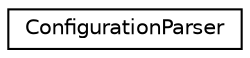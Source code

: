 digraph "Graphical Class Hierarchy"
{
  edge [fontname="Helvetica",fontsize="10",labelfontname="Helvetica",labelfontsize="10"];
  node [fontname="Helvetica",fontsize="10",shape=record];
  rankdir="LR";
  Node1 [label="ConfigurationParser",height=0.2,width=0.4,color="black", fillcolor="white", style="filled",URL="$classConfigurationParser.html",tooltip="Configuration files parser. Produces vectors of TriggerTypes and LogTypes from specified file/stream..."];
}

